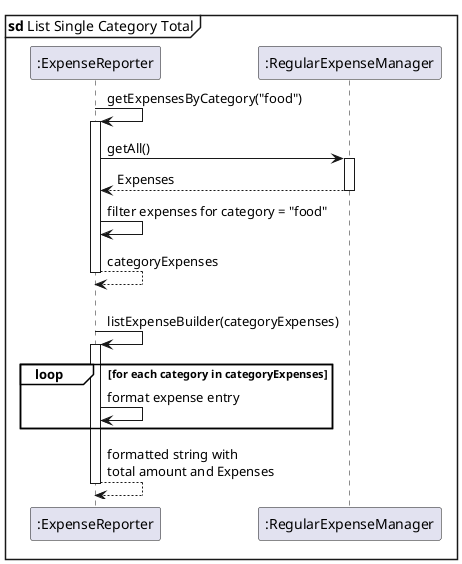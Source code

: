 @startuml
skinparam SequenceGroupBackgroundColor white

participant ":ExpenseReporter" as ER
participant ":RegularExpenseManager" as REM

mainframe **sd** List Single Category Total
ER -> ER: getExpensesByCategory("food")

activate ER #white

ER -> REM: getAll()
activate REM

REM --> ER: Expenses
deactivate REM

ER -> ER: filter expenses for category = "food"
ER --> ER: categoryExpenses
deactivate ER
|||
ER -> ER: listExpenseBuilder(categoryExpenses)
activate ER #white

loop for each category in categoryExpenses
ER -> ER: format expense entry
end

ER --> ER: formatted string with \ntotal amount and Expenses
deactivate ER

@enduml